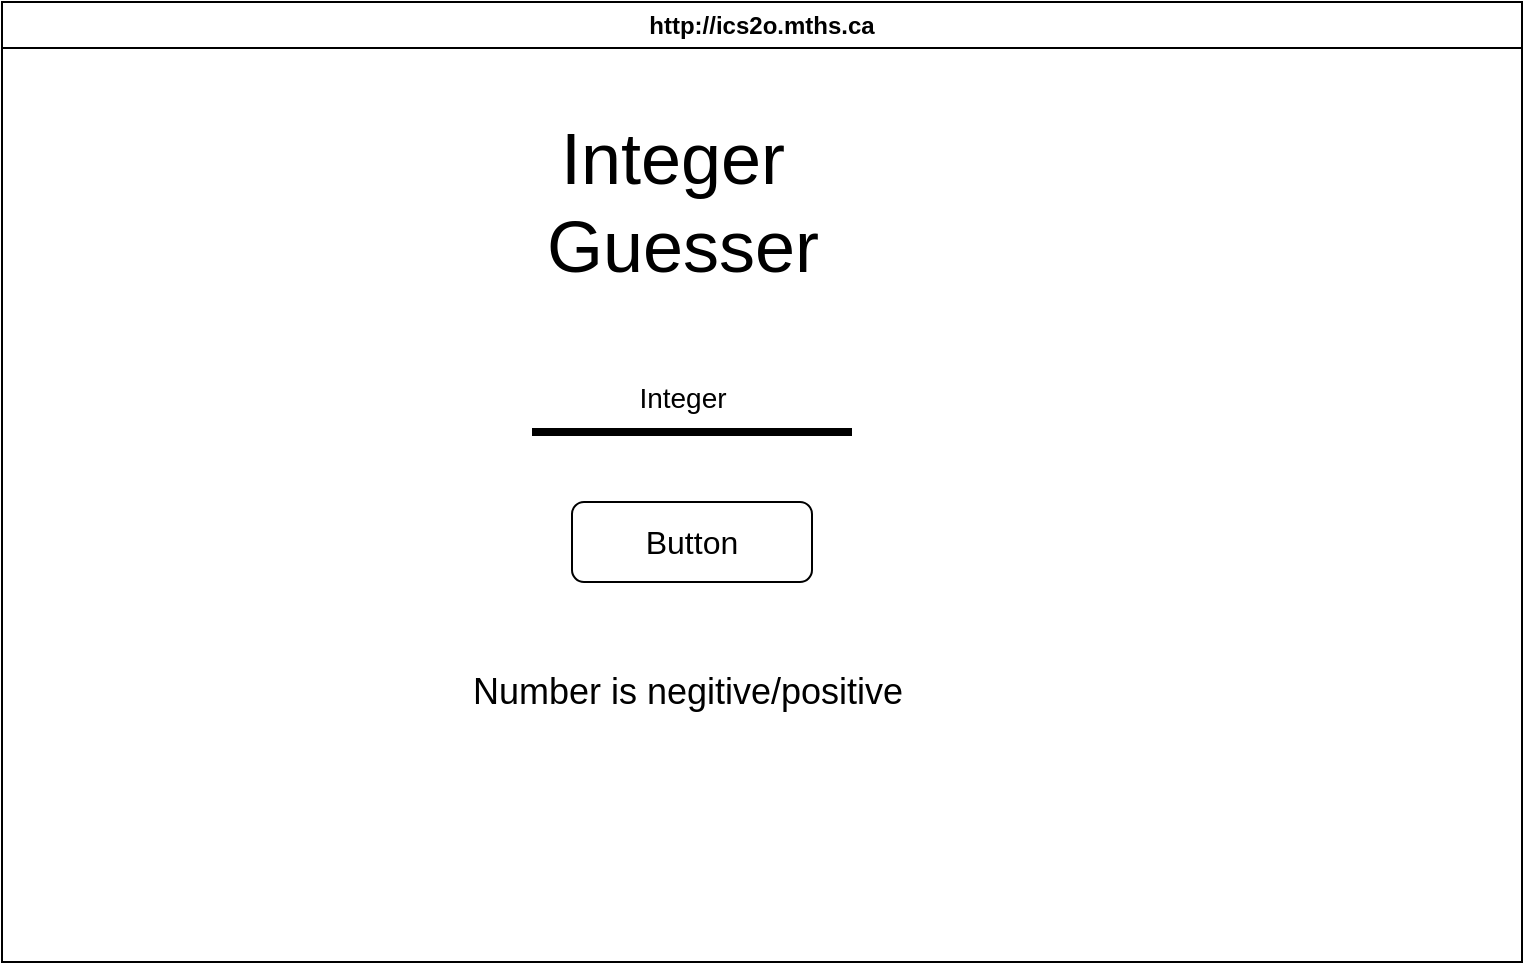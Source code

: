 <mxfile>
    <diagram id="HIP3nbAZw_EuaXWnEj3U" name="Page-1">
        <mxGraphModel dx="846" dy="602" grid="1" gridSize="10" guides="1" tooltips="1" connect="1" arrows="1" fold="1" page="1" pageScale="1" pageWidth="850" pageHeight="1100" math="0" shadow="0">
            <root>
                <mxCell id="0"/>
                <mxCell id="1" parent="0"/>
                <mxCell id="7" value="http://ics2o.mths.ca" style="swimlane;whiteSpace=wrap;html=1;" parent="1" vertex="1">
                    <mxGeometry x="60" y="20" width="760" height="480" as="geometry"/>
                </mxCell>
                <mxCell id="8" value="&lt;font style=&quot;font-size: 36px;&quot;&gt;Integer&amp;nbsp;&lt;br&gt;Guesser&lt;/font&gt;" style="text;html=1;align=center;verticalAlign=middle;resizable=0;points=[];autosize=1;strokeColor=none;fillColor=none;" vertex="1" parent="7">
                    <mxGeometry x="260" y="50" width="160" height="100" as="geometry"/>
                </mxCell>
                <mxCell id="10" value="&lt;font style=&quot;font-size: 14px;&quot;&gt;Integer&lt;/font&gt;" style="text;html=1;align=center;verticalAlign=middle;resizable=0;points=[];autosize=1;strokeColor=none;fillColor=none;fontSize=36;" vertex="1" parent="7">
                    <mxGeometry x="305" y="160" width="70" height="60" as="geometry"/>
                </mxCell>
                <mxCell id="14" value="" style="line;strokeWidth=4;html=1;perimeter=backbonePerimeter;points=[];outlineConnect=0;fontSize=14;" vertex="1" parent="7">
                    <mxGeometry x="265" y="210" width="160" height="10" as="geometry"/>
                </mxCell>
                <mxCell id="15" value="&lt;font size=&quot;3&quot;&gt;Button&lt;/font&gt;" style="rounded=1;whiteSpace=wrap;html=1;fontSize=14;" vertex="1" parent="7">
                    <mxGeometry x="285" y="250" width="120" height="40" as="geometry"/>
                </mxCell>
                <mxCell id="16" value="Number is negitive/positive&amp;nbsp;" style="text;html=1;align=center;verticalAlign=middle;resizable=0;points=[];autosize=1;strokeColor=none;fillColor=none;fontSize=18;" vertex="1" parent="7">
                    <mxGeometry x="225" y="330" width="240" height="30" as="geometry"/>
                </mxCell>
            </root>
        </mxGraphModel>
    </diagram>
</mxfile>